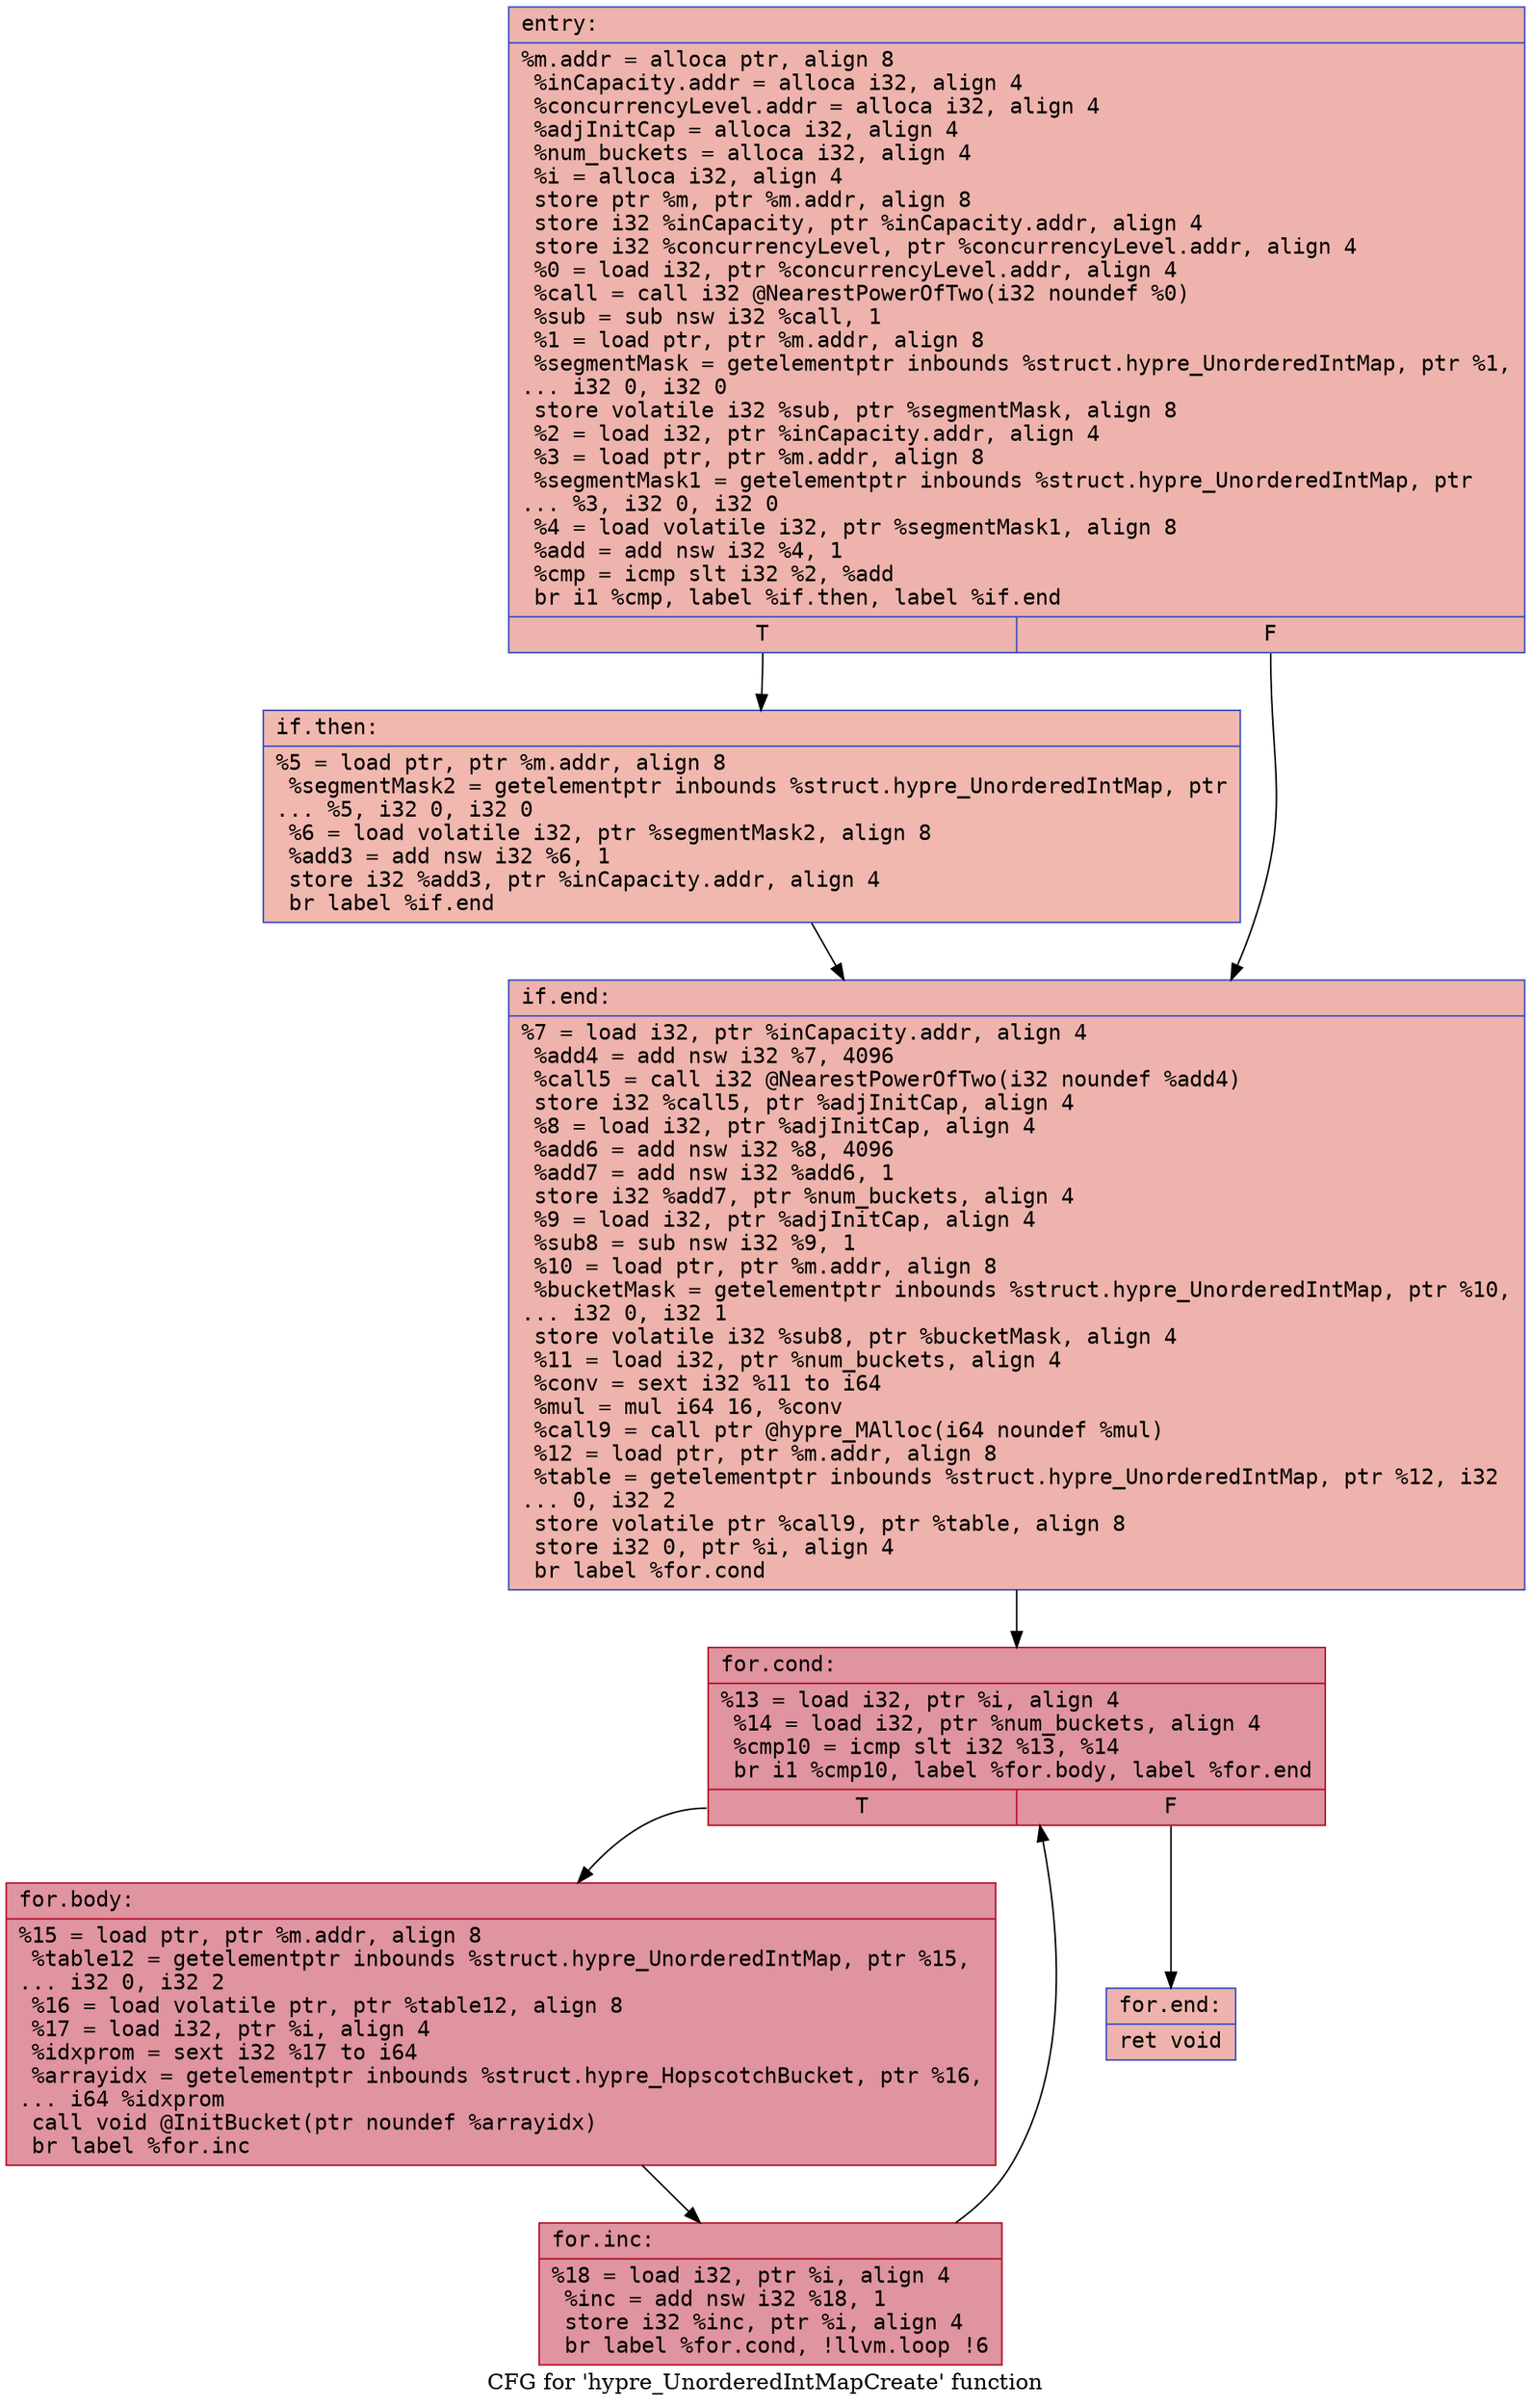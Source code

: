 digraph "CFG for 'hypre_UnorderedIntMapCreate' function" {
	label="CFG for 'hypre_UnorderedIntMapCreate' function";

	Node0x55e2c2bc5470 [shape=record,color="#3d50c3ff", style=filled, fillcolor="#d6524470" fontname="Courier",label="{entry:\l|  %m.addr = alloca ptr, align 8\l  %inCapacity.addr = alloca i32, align 4\l  %concurrencyLevel.addr = alloca i32, align 4\l  %adjInitCap = alloca i32, align 4\l  %num_buckets = alloca i32, align 4\l  %i = alloca i32, align 4\l  store ptr %m, ptr %m.addr, align 8\l  store i32 %inCapacity, ptr %inCapacity.addr, align 4\l  store i32 %concurrencyLevel, ptr %concurrencyLevel.addr, align 4\l  %0 = load i32, ptr %concurrencyLevel.addr, align 4\l  %call = call i32 @NearestPowerOfTwo(i32 noundef %0)\l  %sub = sub nsw i32 %call, 1\l  %1 = load ptr, ptr %m.addr, align 8\l  %segmentMask = getelementptr inbounds %struct.hypre_UnorderedIntMap, ptr %1,\l... i32 0, i32 0\l  store volatile i32 %sub, ptr %segmentMask, align 8\l  %2 = load i32, ptr %inCapacity.addr, align 4\l  %3 = load ptr, ptr %m.addr, align 8\l  %segmentMask1 = getelementptr inbounds %struct.hypre_UnorderedIntMap, ptr\l... %3, i32 0, i32 0\l  %4 = load volatile i32, ptr %segmentMask1, align 8\l  %add = add nsw i32 %4, 1\l  %cmp = icmp slt i32 %2, %add\l  br i1 %cmp, label %if.then, label %if.end\l|{<s0>T|<s1>F}}"];
	Node0x55e2c2bc5470:s0 -> Node0x55e2c2bc6410[tooltip="entry -> if.then\nProbability 50.00%" ];
	Node0x55e2c2bc5470:s1 -> Node0x55e2c2bc6480[tooltip="entry -> if.end\nProbability 50.00%" ];
	Node0x55e2c2bc6410 [shape=record,color="#3d50c3ff", style=filled, fillcolor="#dc5d4a70" fontname="Courier",label="{if.then:\l|  %5 = load ptr, ptr %m.addr, align 8\l  %segmentMask2 = getelementptr inbounds %struct.hypre_UnorderedIntMap, ptr\l... %5, i32 0, i32 0\l  %6 = load volatile i32, ptr %segmentMask2, align 8\l  %add3 = add nsw i32 %6, 1\l  store i32 %add3, ptr %inCapacity.addr, align 4\l  br label %if.end\l}"];
	Node0x55e2c2bc6410 -> Node0x55e2c2bc6480[tooltip="if.then -> if.end\nProbability 100.00%" ];
	Node0x55e2c2bc6480 [shape=record,color="#3d50c3ff", style=filled, fillcolor="#d6524470" fontname="Courier",label="{if.end:\l|  %7 = load i32, ptr %inCapacity.addr, align 4\l  %add4 = add nsw i32 %7, 4096\l  %call5 = call i32 @NearestPowerOfTwo(i32 noundef %add4)\l  store i32 %call5, ptr %adjInitCap, align 4\l  %8 = load i32, ptr %adjInitCap, align 4\l  %add6 = add nsw i32 %8, 4096\l  %add7 = add nsw i32 %add6, 1\l  store i32 %add7, ptr %num_buckets, align 4\l  %9 = load i32, ptr %adjInitCap, align 4\l  %sub8 = sub nsw i32 %9, 1\l  %10 = load ptr, ptr %m.addr, align 8\l  %bucketMask = getelementptr inbounds %struct.hypre_UnorderedIntMap, ptr %10,\l... i32 0, i32 1\l  store volatile i32 %sub8, ptr %bucketMask, align 4\l  %11 = load i32, ptr %num_buckets, align 4\l  %conv = sext i32 %11 to i64\l  %mul = mul i64 16, %conv\l  %call9 = call ptr @hypre_MAlloc(i64 noundef %mul)\l  %12 = load ptr, ptr %m.addr, align 8\l  %table = getelementptr inbounds %struct.hypre_UnorderedIntMap, ptr %12, i32\l... 0, i32 2\l  store volatile ptr %call9, ptr %table, align 8\l  store i32 0, ptr %i, align 4\l  br label %for.cond\l}"];
	Node0x55e2c2bc6480 -> Node0x55e2c2bc7a80[tooltip="if.end -> for.cond\nProbability 100.00%" ];
	Node0x55e2c2bc7a80 [shape=record,color="#b70d28ff", style=filled, fillcolor="#b70d2870" fontname="Courier",label="{for.cond:\l|  %13 = load i32, ptr %i, align 4\l  %14 = load i32, ptr %num_buckets, align 4\l  %cmp10 = icmp slt i32 %13, %14\l  br i1 %cmp10, label %for.body, label %for.end\l|{<s0>T|<s1>F}}"];
	Node0x55e2c2bc7a80:s0 -> Node0x55e2c2bc7d20[tooltip="for.cond -> for.body\nProbability 96.88%" ];
	Node0x55e2c2bc7a80:s1 -> Node0x55e2c2bc2340[tooltip="for.cond -> for.end\nProbability 3.12%" ];
	Node0x55e2c2bc7d20 [shape=record,color="#b70d28ff", style=filled, fillcolor="#b70d2870" fontname="Courier",label="{for.body:\l|  %15 = load ptr, ptr %m.addr, align 8\l  %table12 = getelementptr inbounds %struct.hypre_UnorderedIntMap, ptr %15,\l... i32 0, i32 2\l  %16 = load volatile ptr, ptr %table12, align 8\l  %17 = load i32, ptr %i, align 4\l  %idxprom = sext i32 %17 to i64\l  %arrayidx = getelementptr inbounds %struct.hypre_HopscotchBucket, ptr %16,\l... i64 %idxprom\l  call void @InitBucket(ptr noundef %arrayidx)\l  br label %for.inc\l}"];
	Node0x55e2c2bc7d20 -> Node0x55e2c2bc29b0[tooltip="for.body -> for.inc\nProbability 100.00%" ];
	Node0x55e2c2bc29b0 [shape=record,color="#b70d28ff", style=filled, fillcolor="#b70d2870" fontname="Courier",label="{for.inc:\l|  %18 = load i32, ptr %i, align 4\l  %inc = add nsw i32 %18, 1\l  store i32 %inc, ptr %i, align 4\l  br label %for.cond, !llvm.loop !6\l}"];
	Node0x55e2c2bc29b0 -> Node0x55e2c2bc7a80[tooltip="for.inc -> for.cond\nProbability 100.00%" ];
	Node0x55e2c2bc2340 [shape=record,color="#3d50c3ff", style=filled, fillcolor="#d6524470" fontname="Courier",label="{for.end:\l|  ret void\l}"];
}
